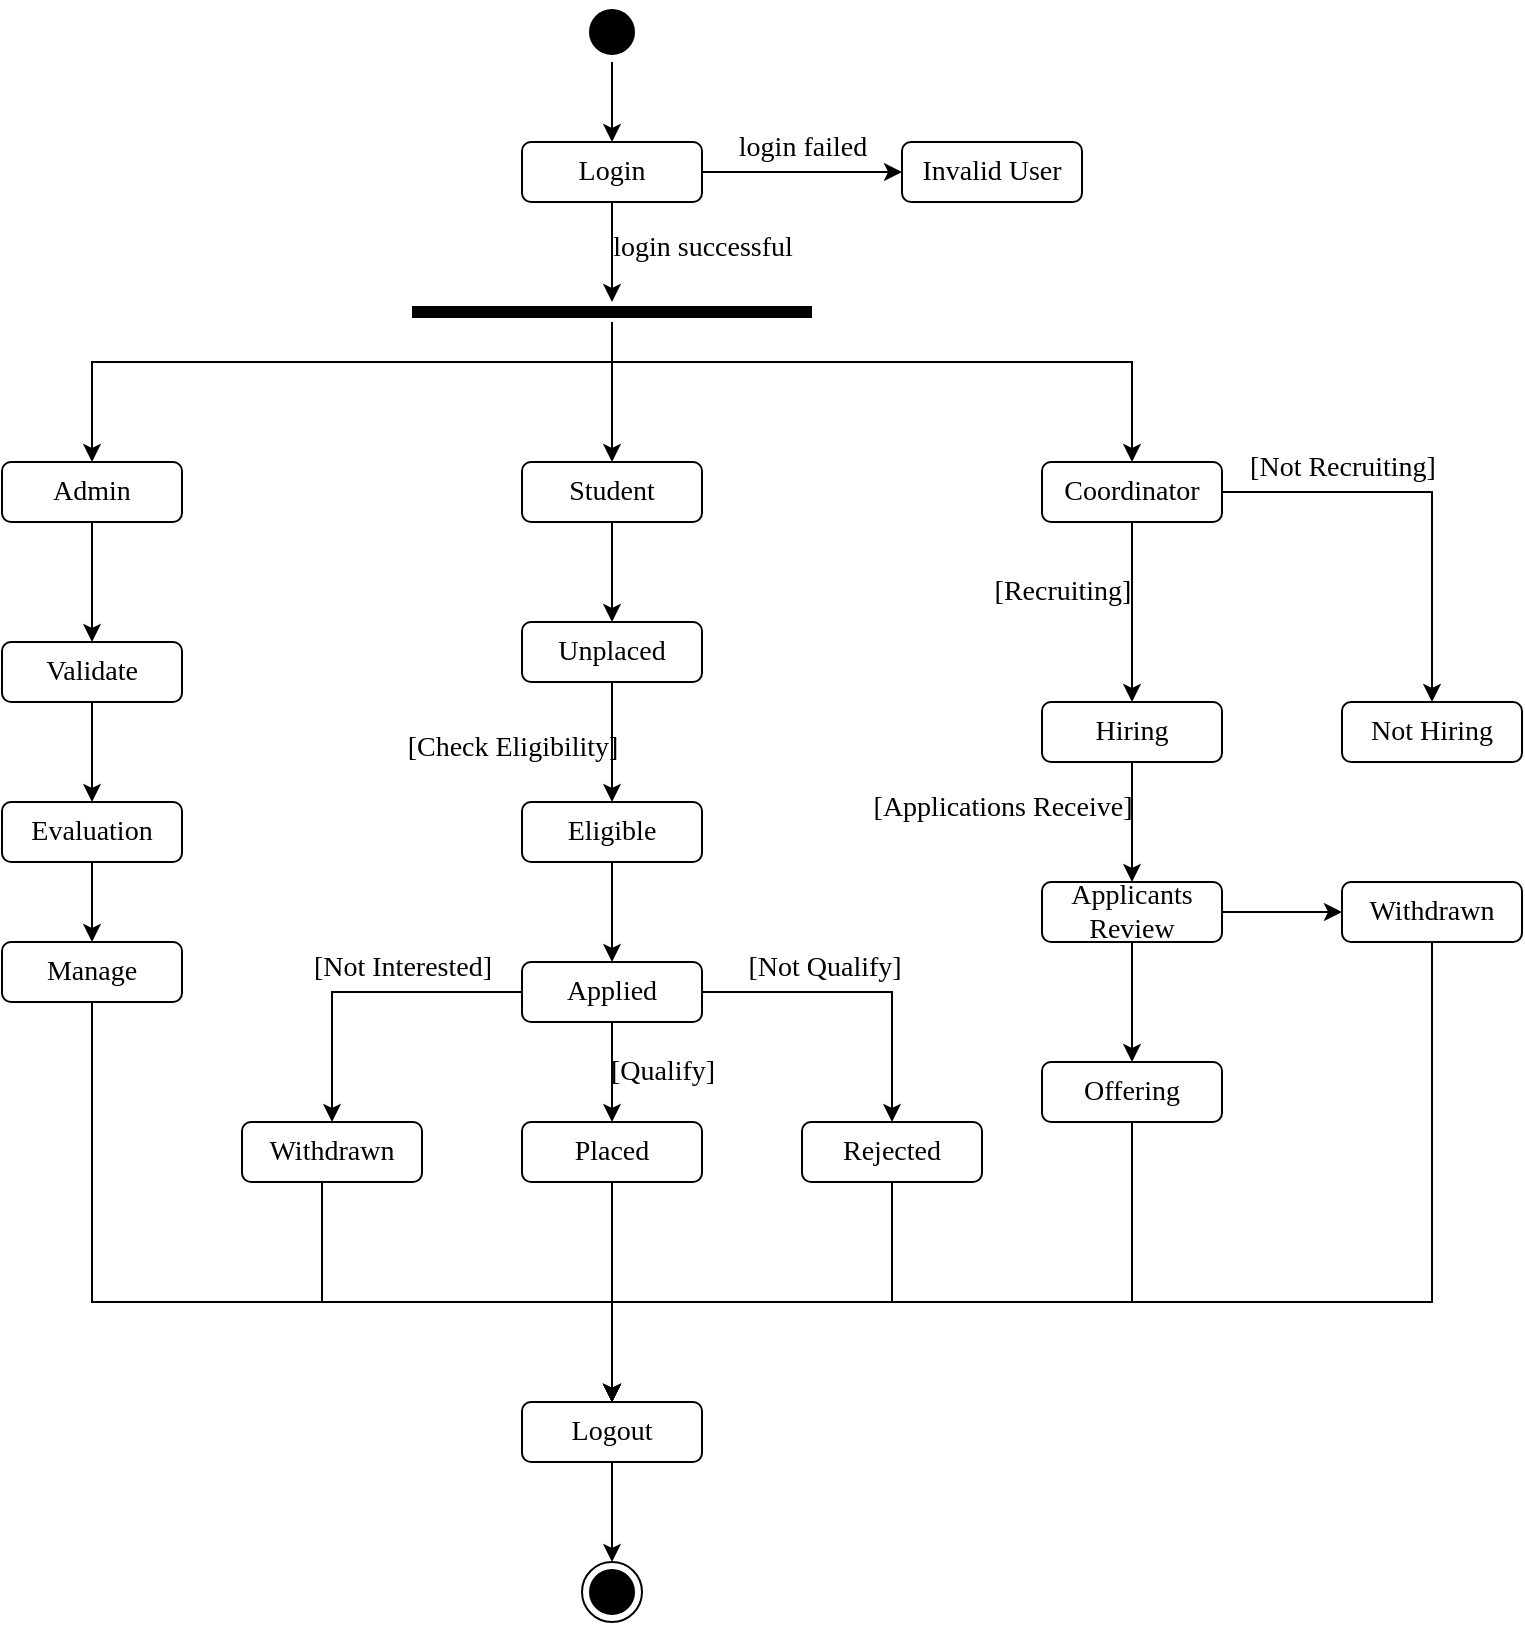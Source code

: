 <mxfile version="21.3.2" type="device">
  <diagram name="Page-1" id="F6viXbcMomMiKL15wAJo">
    <mxGraphModel dx="1050" dy="573" grid="1" gridSize="10" guides="1" tooltips="1" connect="1" arrows="1" fold="1" page="1" pageScale="1" pageWidth="850" pageHeight="1100" math="0" shadow="0">
      <root>
        <mxCell id="0" />
        <mxCell id="1" parent="0" />
        <mxCell id="jAti3D1qRcARjd2IQRaw-4" value="" style="edgeStyle=orthogonalEdgeStyle;rounded=0;orthogonalLoop=1;jettySize=auto;html=1;entryX=0.5;entryY=0;entryDx=0;entryDy=0;fontFamily=Times New Roman;fontSize=14;" parent="1" source="jAti3D1qRcARjd2IQRaw-1" target="jAti3D1qRcARjd2IQRaw-6" edge="1">
          <mxGeometry relative="1" as="geometry">
            <mxPoint x="385" y="100" as="targetPoint" />
          </mxGeometry>
        </mxCell>
        <mxCell id="jAti3D1qRcARjd2IQRaw-1" value="" style="ellipse;html=1;shape=startState;fillColor=#000000;strokeColor=#000000;fontFamily=Times New Roman;fontSize=14;" parent="1" vertex="1">
          <mxGeometry x="370" y="30" width="30" height="30" as="geometry" />
        </mxCell>
        <mxCell id="jAti3D1qRcARjd2IQRaw-56" value="" style="edgeStyle=orthogonalEdgeStyle;rounded=0;orthogonalLoop=1;jettySize=auto;html=1;fontFamily=Times New Roman;fontSize=14;" parent="1" source="jAti3D1qRcARjd2IQRaw-6" target="jAti3D1qRcARjd2IQRaw-54" edge="1">
          <mxGeometry relative="1" as="geometry" />
        </mxCell>
        <mxCell id="jAti3D1qRcARjd2IQRaw-64" value="" style="edgeStyle=orthogonalEdgeStyle;rounded=0;orthogonalLoop=1;jettySize=auto;html=1;fontFamily=Times New Roman;fontSize=14;" parent="1" source="jAti3D1qRcARjd2IQRaw-6" target="jAti3D1qRcARjd2IQRaw-63" edge="1">
          <mxGeometry relative="1" as="geometry" />
        </mxCell>
        <mxCell id="jAti3D1qRcARjd2IQRaw-6" value="Login" style="rounded=1;whiteSpace=wrap;html=1;fontFamily=Times New Roman;fontSize=14;" parent="1" vertex="1">
          <mxGeometry x="340" y="100" width="90" height="30" as="geometry" />
        </mxCell>
        <mxCell id="jAti3D1qRcARjd2IQRaw-36" value="" style="edgeStyle=orthogonalEdgeStyle;rounded=0;orthogonalLoop=1;jettySize=auto;html=1;fontFamily=Times New Roman;fontSize=14;" parent="1" source="jAti3D1qRcARjd2IQRaw-8" target="jAti3D1qRcARjd2IQRaw-30" edge="1">
          <mxGeometry relative="1" as="geometry" />
        </mxCell>
        <mxCell id="jAti3D1qRcARjd2IQRaw-8" value="Admin" style="rounded=1;whiteSpace=wrap;html=1;fontFamily=Times New Roman;fontSize=14;" parent="1" vertex="1">
          <mxGeometry x="80" y="260" width="90" height="30" as="geometry" />
        </mxCell>
        <mxCell id="jAti3D1qRcARjd2IQRaw-42" value="" style="edgeStyle=orthogonalEdgeStyle;rounded=0;orthogonalLoop=1;jettySize=auto;html=1;fontFamily=Times New Roman;fontSize=14;" parent="1" source="jAti3D1qRcARjd2IQRaw-9" target="jAti3D1qRcARjd2IQRaw-22" edge="1">
          <mxGeometry relative="1" as="geometry" />
        </mxCell>
        <mxCell id="jAti3D1qRcARjd2IQRaw-44" value="" style="edgeStyle=orthogonalEdgeStyle;rounded=0;orthogonalLoop=1;jettySize=auto;html=1;fontFamily=Times New Roman;fontSize=14;" parent="1" source="jAti3D1qRcARjd2IQRaw-9" target="jAti3D1qRcARjd2IQRaw-23" edge="1">
          <mxGeometry relative="1" as="geometry">
            <mxPoint x="770" y="275" as="targetPoint" />
          </mxGeometry>
        </mxCell>
        <mxCell id="jAti3D1qRcARjd2IQRaw-9" value="Coordinator" style="rounded=1;whiteSpace=wrap;html=1;fontFamily=Times New Roman;fontSize=14;" parent="1" vertex="1">
          <mxGeometry x="600" y="260" width="90" height="30" as="geometry" />
        </mxCell>
        <mxCell id="jAti3D1qRcARjd2IQRaw-39" value="" style="edgeStyle=orthogonalEdgeStyle;rounded=0;orthogonalLoop=1;jettySize=auto;html=1;fontFamily=Times New Roman;fontSize=14;" parent="1" source="jAti3D1qRcARjd2IQRaw-10" target="jAti3D1qRcARjd2IQRaw-12" edge="1">
          <mxGeometry relative="1" as="geometry" />
        </mxCell>
        <mxCell id="jAti3D1qRcARjd2IQRaw-10" value="Student" style="rounded=1;whiteSpace=wrap;html=1;fontFamily=Times New Roman;fontSize=14;" parent="1" vertex="1">
          <mxGeometry x="340" y="260" width="90" height="30" as="geometry" />
        </mxCell>
        <mxCell id="jAti3D1qRcARjd2IQRaw-45" value="" style="edgeStyle=orthogonalEdgeStyle;rounded=0;orthogonalLoop=1;jettySize=auto;html=1;fontFamily=Times New Roman;fontSize=14;" parent="1" source="jAti3D1qRcARjd2IQRaw-12" target="jAti3D1qRcARjd2IQRaw-27" edge="1">
          <mxGeometry relative="1" as="geometry" />
        </mxCell>
        <mxCell id="jAti3D1qRcARjd2IQRaw-12" value="Unplaced" style="rounded=1;whiteSpace=wrap;html=1;fontFamily=Times New Roman;fontSize=14;" parent="1" vertex="1">
          <mxGeometry x="340" y="340" width="90" height="30" as="geometry" />
        </mxCell>
        <mxCell id="jAti3D1qRcARjd2IQRaw-92" value="" style="edgeStyle=orthogonalEdgeStyle;rounded=0;orthogonalLoop=1;jettySize=auto;html=1;fontFamily=Times New Roman;fontSize=14;" parent="1" source="jAti3D1qRcARjd2IQRaw-13" target="jAti3D1qRcARjd2IQRaw-77" edge="1">
          <mxGeometry relative="1" as="geometry">
            <mxPoint x="385" y="750" as="targetPoint" />
          </mxGeometry>
        </mxCell>
        <mxCell id="jAti3D1qRcARjd2IQRaw-13" value="Placed" style="rounded=1;whiteSpace=wrap;html=1;fontFamily=Times New Roman;fontSize=14;" parent="1" vertex="1">
          <mxGeometry x="340" y="590" width="90" height="30" as="geometry" />
        </mxCell>
        <mxCell id="jAti3D1qRcARjd2IQRaw-81" value="" style="edgeStyle=orthogonalEdgeStyle;rounded=0;orthogonalLoop=1;jettySize=auto;html=1;fontFamily=Times New Roman;fontSize=14;" parent="1" source="jAti3D1qRcARjd2IQRaw-15" target="jAti3D1qRcARjd2IQRaw-77" edge="1">
          <mxGeometry relative="1" as="geometry">
            <mxPoint x="445" y="730" as="targetPoint" />
            <Array as="points">
              <mxPoint x="525" y="680" />
              <mxPoint x="385" y="680" />
            </Array>
          </mxGeometry>
        </mxCell>
        <mxCell id="jAti3D1qRcARjd2IQRaw-15" value="Rejected" style="rounded=1;whiteSpace=wrap;html=1;fontFamily=Times New Roman;fontSize=14;" parent="1" vertex="1">
          <mxGeometry x="480" y="590" width="90" height="30" as="geometry" />
        </mxCell>
        <mxCell id="jAti3D1qRcARjd2IQRaw-83" value="" style="edgeStyle=orthogonalEdgeStyle;rounded=0;orthogonalLoop=1;jettySize=auto;html=1;fontFamily=Times New Roman;fontSize=14;" parent="1" source="jAti3D1qRcARjd2IQRaw-18" target="jAti3D1qRcARjd2IQRaw-77" edge="1">
          <mxGeometry relative="1" as="geometry">
            <mxPoint x="305" y="730" as="targetPoint" />
            <Array as="points">
              <mxPoint x="240" y="680" />
              <mxPoint x="385" y="680" />
            </Array>
          </mxGeometry>
        </mxCell>
        <mxCell id="jAti3D1qRcARjd2IQRaw-18" value="Withdrawn" style="rounded=1;whiteSpace=wrap;html=1;fontFamily=Times New Roman;fontSize=14;" parent="1" vertex="1">
          <mxGeometry x="200" y="590" width="90" height="30" as="geometry" />
        </mxCell>
        <mxCell id="jAti3D1qRcARjd2IQRaw-47" value="" style="edgeStyle=orthogonalEdgeStyle;rounded=0;orthogonalLoop=1;jettySize=auto;html=1;fontFamily=Times New Roman;fontSize=14;" parent="1" source="jAti3D1qRcARjd2IQRaw-20" target="jAti3D1qRcARjd2IQRaw-18" edge="1">
          <mxGeometry relative="1" as="geometry" />
        </mxCell>
        <mxCell id="jAti3D1qRcARjd2IQRaw-49" value="" style="edgeStyle=orthogonalEdgeStyle;rounded=0;orthogonalLoop=1;jettySize=auto;html=1;entryX=0.5;entryY=0;entryDx=0;entryDy=0;fontFamily=Times New Roman;fontSize=14;" parent="1" source="jAti3D1qRcARjd2IQRaw-20" target="jAti3D1qRcARjd2IQRaw-15" edge="1">
          <mxGeometry relative="1" as="geometry">
            <mxPoint x="510" y="525" as="targetPoint" />
          </mxGeometry>
        </mxCell>
        <mxCell id="jAti3D1qRcARjd2IQRaw-90" value="" style="edgeStyle=orthogonalEdgeStyle;rounded=0;orthogonalLoop=1;jettySize=auto;html=1;fontFamily=Times New Roman;fontSize=14;" parent="1" source="jAti3D1qRcARjd2IQRaw-20" target="jAti3D1qRcARjd2IQRaw-13" edge="1">
          <mxGeometry relative="1" as="geometry" />
        </mxCell>
        <mxCell id="jAti3D1qRcARjd2IQRaw-20" value="Applied" style="rounded=1;whiteSpace=wrap;html=1;fontFamily=Times New Roman;fontSize=14;" parent="1" vertex="1">
          <mxGeometry x="340" y="510" width="90" height="30" as="geometry" />
        </mxCell>
        <mxCell id="jAti3D1qRcARjd2IQRaw-50" value="" style="edgeStyle=orthogonalEdgeStyle;rounded=0;orthogonalLoop=1;jettySize=auto;html=1;fontFamily=Times New Roman;fontSize=14;" parent="1" source="jAti3D1qRcARjd2IQRaw-22" target="jAti3D1qRcARjd2IQRaw-29" edge="1">
          <mxGeometry relative="1" as="geometry" />
        </mxCell>
        <mxCell id="jAti3D1qRcARjd2IQRaw-22" value="Hiring" style="rounded=1;whiteSpace=wrap;html=1;fontFamily=Times New Roman;fontSize=14;" parent="1" vertex="1">
          <mxGeometry x="600" y="380" width="90" height="30" as="geometry" />
        </mxCell>
        <mxCell id="jAti3D1qRcARjd2IQRaw-23" value="Not Hiring" style="rounded=1;whiteSpace=wrap;html=1;fontFamily=Times New Roman;fontSize=14;" parent="1" vertex="1">
          <mxGeometry x="750" y="380" width="90" height="30" as="geometry" />
        </mxCell>
        <mxCell id="jAti3D1qRcARjd2IQRaw-87" value="" style="edgeStyle=orthogonalEdgeStyle;rounded=0;orthogonalLoop=1;jettySize=auto;html=1;fontFamily=Times New Roman;fontSize=14;" parent="1" source="jAti3D1qRcARjd2IQRaw-24" target="jAti3D1qRcARjd2IQRaw-77" edge="1">
          <mxGeometry relative="1" as="geometry">
            <mxPoint x="795" y="580" as="targetPoint" />
            <Array as="points">
              <mxPoint x="795" y="680" />
              <mxPoint x="385" y="680" />
            </Array>
          </mxGeometry>
        </mxCell>
        <mxCell id="jAti3D1qRcARjd2IQRaw-24" value="Withdrawn" style="rounded=1;whiteSpace=wrap;html=1;fontFamily=Times New Roman;fontSize=14;" parent="1" vertex="1">
          <mxGeometry x="750" y="470" width="90" height="30" as="geometry" />
        </mxCell>
        <mxCell id="jAti3D1qRcARjd2IQRaw-46" value="" style="edgeStyle=orthogonalEdgeStyle;rounded=0;orthogonalLoop=1;jettySize=auto;html=1;fontFamily=Times New Roman;fontSize=14;" parent="1" source="jAti3D1qRcARjd2IQRaw-27" target="jAti3D1qRcARjd2IQRaw-20" edge="1">
          <mxGeometry relative="1" as="geometry" />
        </mxCell>
        <mxCell id="jAti3D1qRcARjd2IQRaw-27" value="Eligible" style="rounded=1;whiteSpace=wrap;html=1;fontFamily=Times New Roman;fontSize=14;" parent="1" vertex="1">
          <mxGeometry x="340" y="430" width="90" height="30" as="geometry" />
        </mxCell>
        <mxCell id="jAti3D1qRcARjd2IQRaw-51" value="" style="edgeStyle=orthogonalEdgeStyle;rounded=0;orthogonalLoop=1;jettySize=auto;html=1;fontFamily=Times New Roman;fontSize=14;" parent="1" source="jAti3D1qRcARjd2IQRaw-29" target="jAti3D1qRcARjd2IQRaw-24" edge="1">
          <mxGeometry relative="1" as="geometry" />
        </mxCell>
        <mxCell id="jAti3D1qRcARjd2IQRaw-53" value="" style="edgeStyle=orthogonalEdgeStyle;rounded=0;orthogonalLoop=1;jettySize=auto;html=1;fontFamily=Times New Roman;fontSize=14;" parent="1" source="jAti3D1qRcARjd2IQRaw-29" target="jAti3D1qRcARjd2IQRaw-52" edge="1">
          <mxGeometry relative="1" as="geometry" />
        </mxCell>
        <mxCell id="jAti3D1qRcARjd2IQRaw-29" value="Applicants Review" style="rounded=1;whiteSpace=wrap;html=1;fontFamily=Times New Roman;fontSize=14;" parent="1" vertex="1">
          <mxGeometry x="600" y="470" width="90" height="30" as="geometry" />
        </mxCell>
        <mxCell id="jAti3D1qRcARjd2IQRaw-37" value="" style="edgeStyle=orthogonalEdgeStyle;rounded=0;orthogonalLoop=1;jettySize=auto;html=1;fontFamily=Times New Roman;fontSize=14;" parent="1" source="jAti3D1qRcARjd2IQRaw-30" target="jAti3D1qRcARjd2IQRaw-31" edge="1">
          <mxGeometry relative="1" as="geometry" />
        </mxCell>
        <mxCell id="jAti3D1qRcARjd2IQRaw-30" value="Validate" style="rounded=1;whiteSpace=wrap;html=1;fontFamily=Times New Roman;fontSize=14;" parent="1" vertex="1">
          <mxGeometry x="80" y="350" width="90" height="30" as="geometry" />
        </mxCell>
        <mxCell id="jAti3D1qRcARjd2IQRaw-38" value="" style="edgeStyle=orthogonalEdgeStyle;rounded=0;orthogonalLoop=1;jettySize=auto;html=1;fontFamily=Times New Roman;fontSize=14;" parent="1" source="jAti3D1qRcARjd2IQRaw-31" target="jAti3D1qRcARjd2IQRaw-32" edge="1">
          <mxGeometry relative="1" as="geometry" />
        </mxCell>
        <mxCell id="jAti3D1qRcARjd2IQRaw-31" value="Evaluation" style="rounded=1;whiteSpace=wrap;html=1;fontFamily=Times New Roman;fontSize=14;" parent="1" vertex="1">
          <mxGeometry x="80" y="430" width="90" height="30" as="geometry" />
        </mxCell>
        <mxCell id="jAti3D1qRcARjd2IQRaw-79" value="" style="edgeStyle=orthogonalEdgeStyle;rounded=0;orthogonalLoop=1;jettySize=auto;html=1;fontFamily=Times New Roman;fontSize=14;" parent="1" source="jAti3D1qRcARjd2IQRaw-32" target="jAti3D1qRcARjd2IQRaw-77" edge="1">
          <mxGeometry relative="1" as="geometry">
            <mxPoint x="125" y="625" as="targetPoint" />
            <Array as="points">
              <mxPoint x="125" y="680" />
              <mxPoint x="385" y="680" />
            </Array>
          </mxGeometry>
        </mxCell>
        <mxCell id="jAti3D1qRcARjd2IQRaw-32" value="Manage" style="rounded=1;whiteSpace=wrap;html=1;fontFamily=Times New Roman;fontSize=14;" parent="1" vertex="1">
          <mxGeometry x="80" y="500" width="90" height="30" as="geometry" />
        </mxCell>
        <mxCell id="jAti3D1qRcARjd2IQRaw-85" value="" style="edgeStyle=orthogonalEdgeStyle;rounded=0;orthogonalLoop=1;jettySize=auto;html=1;fontFamily=Times New Roman;fontSize=14;" parent="1" source="jAti3D1qRcARjd2IQRaw-52" target="jAti3D1qRcARjd2IQRaw-77" edge="1">
          <mxGeometry relative="1" as="geometry">
            <mxPoint x="645" y="670" as="targetPoint" />
            <Array as="points">
              <mxPoint x="645" y="680" />
              <mxPoint x="385" y="680" />
            </Array>
          </mxGeometry>
        </mxCell>
        <mxCell id="jAti3D1qRcARjd2IQRaw-52" value="Offering" style="rounded=1;whiteSpace=wrap;html=1;fontFamily=Times New Roman;fontSize=14;" parent="1" vertex="1">
          <mxGeometry x="600" y="560" width="90" height="30" as="geometry" />
        </mxCell>
        <mxCell id="jAti3D1qRcARjd2IQRaw-57" value="" style="edgeStyle=orthogonalEdgeStyle;rounded=0;orthogonalLoop=1;jettySize=auto;html=1;fontFamily=Times New Roman;fontSize=14;" parent="1" source="jAti3D1qRcARjd2IQRaw-54" target="jAti3D1qRcARjd2IQRaw-10" edge="1">
          <mxGeometry relative="1" as="geometry" />
        </mxCell>
        <mxCell id="jAti3D1qRcARjd2IQRaw-60" value="" style="edgeStyle=orthogonalEdgeStyle;rounded=0;orthogonalLoop=1;jettySize=auto;html=1;fontFamily=Times New Roman;fontSize=14;" parent="1" source="jAti3D1qRcARjd2IQRaw-54" target="jAti3D1qRcARjd2IQRaw-8" edge="1">
          <mxGeometry relative="1" as="geometry">
            <mxPoint x="205" y="185" as="targetPoint" />
            <Array as="points">
              <mxPoint x="385" y="210" />
              <mxPoint x="125" y="210" />
            </Array>
          </mxGeometry>
        </mxCell>
        <mxCell id="jAti3D1qRcARjd2IQRaw-62" value="" style="edgeStyle=orthogonalEdgeStyle;rounded=0;orthogonalLoop=1;jettySize=auto;html=1;entryX=0.5;entryY=0;entryDx=0;entryDy=0;fontFamily=Times New Roman;fontSize=14;" parent="1" source="jAti3D1qRcARjd2IQRaw-54" target="jAti3D1qRcARjd2IQRaw-9" edge="1">
          <mxGeometry relative="1" as="geometry">
            <mxPoint x="565" y="185" as="targetPoint" />
            <Array as="points">
              <mxPoint x="385" y="210" />
              <mxPoint x="645" y="210" />
            </Array>
          </mxGeometry>
        </mxCell>
        <mxCell id="jAti3D1qRcARjd2IQRaw-54" value="" style="shape=line;html=1;strokeWidth=6;strokeColor=#000000;fontFamily=Times New Roman;fontSize=14;" parent="1" vertex="1">
          <mxGeometry x="285" y="180" width="200" height="10" as="geometry" />
        </mxCell>
        <mxCell id="jAti3D1qRcARjd2IQRaw-63" value="Invalid User" style="rounded=1;whiteSpace=wrap;html=1;fontFamily=Times New Roman;fontSize=14;" parent="1" vertex="1">
          <mxGeometry x="530" y="100" width="90" height="30" as="geometry" />
        </mxCell>
        <mxCell id="jAti3D1qRcARjd2IQRaw-96" value="" style="edgeStyle=orthogonalEdgeStyle;rounded=0;orthogonalLoop=1;jettySize=auto;html=1;fontFamily=Times New Roman;fontSize=14;" parent="1" source="jAti3D1qRcARjd2IQRaw-77" target="jAti3D1qRcARjd2IQRaw-94" edge="1">
          <mxGeometry relative="1" as="geometry" />
        </mxCell>
        <mxCell id="jAti3D1qRcARjd2IQRaw-77" value="Logout" style="rounded=1;whiteSpace=wrap;html=1;fontFamily=Times New Roman;fontSize=14;" parent="1" vertex="1">
          <mxGeometry x="340" y="730" width="90" height="30" as="geometry" />
        </mxCell>
        <mxCell id="jAti3D1qRcARjd2IQRaw-94" value="" style="ellipse;html=1;shape=endState;fillColor=#000000;strokeColor=#000000;fontFamily=Times New Roman;fontSize=14;" parent="1" vertex="1">
          <mxGeometry x="370" y="810" width="30" height="30" as="geometry" />
        </mxCell>
        <mxCell id="jAti3D1qRcARjd2IQRaw-98" value="login failed" style="text;html=1;align=center;verticalAlign=middle;resizable=0;points=[];autosize=1;strokeColor=none;fillColor=none;fontFamily=Times New Roman;fontSize=14;" parent="1" vertex="1">
          <mxGeometry x="435" y="88" width="90" height="30" as="geometry" />
        </mxCell>
        <mxCell id="jAti3D1qRcARjd2IQRaw-99" value="login successful" style="text;html=1;align=center;verticalAlign=middle;resizable=0;points=[];autosize=1;strokeColor=none;fillColor=none;fontFamily=Times New Roman;fontSize=14;" parent="1" vertex="1">
          <mxGeometry x="375" y="138" width="110" height="30" as="geometry" />
        </mxCell>
        <mxCell id="jAti3D1qRcARjd2IQRaw-100" value="[Check Eligibility]" style="text;html=1;align=center;verticalAlign=middle;resizable=0;points=[];autosize=1;strokeColor=none;fillColor=none;fontFamily=Times New Roman;fontSize=14;" parent="1" vertex="1">
          <mxGeometry x="270" y="388" width="130" height="30" as="geometry" />
        </mxCell>
        <mxCell id="jAti3D1qRcARjd2IQRaw-104" value="[Not Interested]" style="text;html=1;align=center;verticalAlign=middle;resizable=0;points=[];autosize=1;strokeColor=none;fillColor=none;fontFamily=Times New Roman;fontSize=14;" parent="1" vertex="1">
          <mxGeometry x="225" y="498" width="110" height="30" as="geometry" />
        </mxCell>
        <mxCell id="jAti3D1qRcARjd2IQRaw-105" value="[Qualify]" style="text;html=1;align=center;verticalAlign=middle;resizable=0;points=[];autosize=1;strokeColor=none;fillColor=none;fontFamily=Times New Roman;fontSize=14;" parent="1" vertex="1">
          <mxGeometry x="370" y="550" width="80" height="30" as="geometry" />
        </mxCell>
        <mxCell id="jAti3D1qRcARjd2IQRaw-106" value="[Not Qualify]" style="text;html=1;align=center;verticalAlign=middle;resizable=0;points=[];autosize=1;strokeColor=none;fillColor=none;fontFamily=Times New Roman;fontSize=14;" parent="1" vertex="1">
          <mxGeometry x="441" y="498" width="100" height="30" as="geometry" />
        </mxCell>
        <mxCell id="jAti3D1qRcARjd2IQRaw-107" value="[Applications Receive]" style="text;html=1;align=center;verticalAlign=middle;resizable=0;points=[];autosize=1;strokeColor=none;fillColor=none;fontFamily=Times New Roman;fontSize=14;" parent="1" vertex="1">
          <mxGeometry x="505" y="418" width="150" height="30" as="geometry" />
        </mxCell>
        <mxCell id="jAti3D1qRcARjd2IQRaw-108" value="[Recruiting]" style="text;html=1;align=center;verticalAlign=middle;resizable=0;points=[];autosize=1;strokeColor=none;fillColor=none;fontFamily=Times New Roman;fontSize=14;" parent="1" vertex="1">
          <mxGeometry x="565" y="310" width="90" height="30" as="geometry" />
        </mxCell>
        <mxCell id="jAti3D1qRcARjd2IQRaw-109" value="[Not Recruiting]" style="text;html=1;align=center;verticalAlign=middle;resizable=0;points=[];autosize=1;strokeColor=none;fillColor=none;fontFamily=Times New Roman;fontSize=14;" parent="1" vertex="1">
          <mxGeometry x="690" y="248" width="120" height="30" as="geometry" />
        </mxCell>
      </root>
    </mxGraphModel>
  </diagram>
</mxfile>
